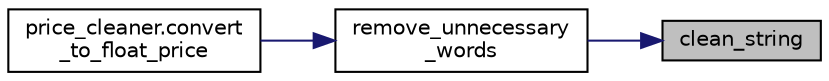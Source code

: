 digraph "clean_string"
{
 // LATEX_PDF_SIZE
  edge [fontname="Helvetica",fontsize="10",labelfontname="Helvetica",labelfontsize="10"];
  node [fontname="Helvetica",fontsize="10",shape=record];
  rankdir="RL";
  Node1 [label="clean_string",height=0.2,width=0.4,color="black", fillcolor="grey75", style="filled", fontcolor="black",tooltip=" "];
  Node1 -> Node2 [dir="back",color="midnightblue",fontsize="10",style="solid",fontname="Helvetica"];
  Node2 [label="remove_unnecessary\l_words",height=0.2,width=0.4,color="black", fillcolor="white", style="filled",URL="$d6/da1/namespacestrings__cleaner.html#aa09c3262f45f6adccdaf4b0f6fd9bc99",tooltip=" "];
  Node2 -> Node3 [dir="back",color="midnightblue",fontsize="10",style="solid",fontname="Helvetica"];
  Node3 [label="price_cleaner.convert\l_to_float_price",height=0.2,width=0.4,color="black", fillcolor="white", style="filled",URL="$d9/d48/namespaceprice__cleaner.html#acfed4bc3b074d22316abdcab47068240",tooltip=" "];
}
